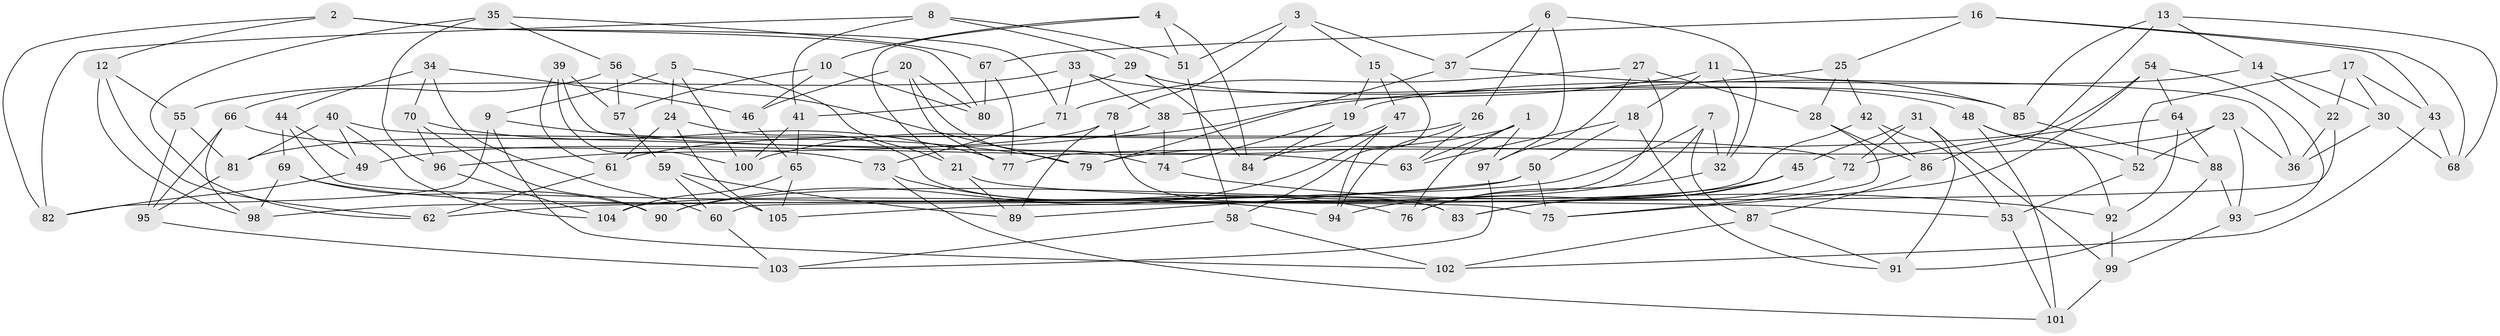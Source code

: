 // Generated by graph-tools (version 1.1) at 2025/58/03/09/25 04:58:09]
// undirected, 105 vertices, 210 edges
graph export_dot {
graph [start="1"]
  node [color=gray90,style=filled];
  1;
  2;
  3;
  4;
  5;
  6;
  7;
  8;
  9;
  10;
  11;
  12;
  13;
  14;
  15;
  16;
  17;
  18;
  19;
  20;
  21;
  22;
  23;
  24;
  25;
  26;
  27;
  28;
  29;
  30;
  31;
  32;
  33;
  34;
  35;
  36;
  37;
  38;
  39;
  40;
  41;
  42;
  43;
  44;
  45;
  46;
  47;
  48;
  49;
  50;
  51;
  52;
  53;
  54;
  55;
  56;
  57;
  58;
  59;
  60;
  61;
  62;
  63;
  64;
  65;
  66;
  67;
  68;
  69;
  70;
  71;
  72;
  73;
  74;
  75;
  76;
  77;
  78;
  79;
  80;
  81;
  82;
  83;
  84;
  85;
  86;
  87;
  88;
  89;
  90;
  91;
  92;
  93;
  94;
  95;
  96;
  97;
  98;
  99;
  100;
  101;
  102;
  103;
  104;
  105;
  1 -- 76;
  1 -- 49;
  1 -- 63;
  1 -- 97;
  2 -- 80;
  2 -- 71;
  2 -- 82;
  2 -- 12;
  3 -- 78;
  3 -- 51;
  3 -- 37;
  3 -- 15;
  4 -- 51;
  4 -- 10;
  4 -- 21;
  4 -- 84;
  5 -- 21;
  5 -- 100;
  5 -- 9;
  5 -- 24;
  6 -- 26;
  6 -- 37;
  6 -- 32;
  6 -- 97;
  7 -- 32;
  7 -- 62;
  7 -- 105;
  7 -- 87;
  8 -- 51;
  8 -- 82;
  8 -- 29;
  8 -- 41;
  9 -- 79;
  9 -- 102;
  9 -- 82;
  10 -- 46;
  10 -- 57;
  10 -- 80;
  11 -- 18;
  11 -- 36;
  11 -- 32;
  11 -- 38;
  12 -- 62;
  12 -- 98;
  12 -- 55;
  13 -- 85;
  13 -- 14;
  13 -- 68;
  13 -- 86;
  14 -- 19;
  14 -- 22;
  14 -- 30;
  15 -- 47;
  15 -- 19;
  15 -- 58;
  16 -- 67;
  16 -- 68;
  16 -- 25;
  16 -- 43;
  17 -- 52;
  17 -- 30;
  17 -- 43;
  17 -- 22;
  18 -- 50;
  18 -- 91;
  18 -- 63;
  19 -- 74;
  19 -- 84;
  20 -- 77;
  20 -- 46;
  20 -- 80;
  20 -- 74;
  21 -- 89;
  21 -- 53;
  22 -- 60;
  22 -- 36;
  23 -- 93;
  23 -- 36;
  23 -- 52;
  23 -- 79;
  24 -- 61;
  24 -- 105;
  24 -- 83;
  25 -- 28;
  25 -- 42;
  25 -- 100;
  26 -- 63;
  26 -- 94;
  26 -- 61;
  27 -- 76;
  27 -- 28;
  27 -- 71;
  27 -- 97;
  28 -- 86;
  28 -- 75;
  29 -- 41;
  29 -- 85;
  29 -- 84;
  30 -- 36;
  30 -- 68;
  31 -- 91;
  31 -- 72;
  31 -- 45;
  31 -- 99;
  32 -- 76;
  33 -- 55;
  33 -- 71;
  33 -- 48;
  33 -- 38;
  34 -- 70;
  34 -- 44;
  34 -- 46;
  34 -- 60;
  35 -- 62;
  35 -- 96;
  35 -- 56;
  35 -- 67;
  37 -- 85;
  37 -- 79;
  38 -- 74;
  38 -- 81;
  39 -- 63;
  39 -- 100;
  39 -- 61;
  39 -- 57;
  40 -- 72;
  40 -- 49;
  40 -- 81;
  40 -- 104;
  41 -- 65;
  41 -- 100;
  42 -- 53;
  42 -- 104;
  42 -- 86;
  43 -- 102;
  43 -- 68;
  44 -- 69;
  44 -- 49;
  44 -- 75;
  45 -- 90;
  45 -- 94;
  45 -- 83;
  46 -- 65;
  47 -- 94;
  47 -- 90;
  47 -- 84;
  48 -- 92;
  48 -- 101;
  48 -- 52;
  49 -- 82;
  50 -- 89;
  50 -- 75;
  50 -- 98;
  51 -- 58;
  52 -- 53;
  53 -- 101;
  54 -- 77;
  54 -- 93;
  54 -- 64;
  54 -- 75;
  55 -- 81;
  55 -- 95;
  56 -- 79;
  56 -- 66;
  56 -- 57;
  57 -- 59;
  58 -- 103;
  58 -- 102;
  59 -- 89;
  59 -- 105;
  59 -- 60;
  60 -- 103;
  61 -- 62;
  64 -- 72;
  64 -- 92;
  64 -- 88;
  65 -- 105;
  65 -- 104;
  66 -- 95;
  66 -- 73;
  66 -- 98;
  67 -- 80;
  67 -- 77;
  69 -- 90;
  69 -- 94;
  69 -- 98;
  70 -- 77;
  70 -- 96;
  70 -- 90;
  71 -- 73;
  72 -- 83;
  73 -- 76;
  73 -- 101;
  74 -- 92;
  78 -- 83;
  78 -- 96;
  78 -- 89;
  81 -- 95;
  85 -- 88;
  86 -- 87;
  87 -- 91;
  87 -- 102;
  88 -- 93;
  88 -- 91;
  92 -- 99;
  93 -- 99;
  95 -- 103;
  96 -- 104;
  97 -- 103;
  99 -- 101;
}
